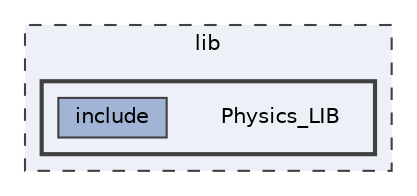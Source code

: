 digraph "D:/FCAI/GP/Codes/LIB/lib/Physics_LIB"
{
 // LATEX_PDF_SIZE
  bgcolor="transparent";
  edge [fontname=Helvetica,fontsize=10,labelfontname=Helvetica,labelfontsize=10];
  node [fontname=Helvetica,fontsize=10,shape=box,height=0.2,width=0.4];
  compound=true
  subgraph clusterdir_97aefd0d527b934f1d99a682da8fe6a9 {
    graph [ bgcolor="#edf0f7", pencolor="grey25", label="lib", fontname=Helvetica,fontsize=10 style="filled,dashed", URL="dir_97aefd0d527b934f1d99a682da8fe6a9.html",tooltip=""]
  subgraph clusterdir_787acaf64017d5641c64393bd64682c4 {
    graph [ bgcolor="#edf0f7", pencolor="grey25", label="", fontname=Helvetica,fontsize=10 style="filled,bold", URL="dir_787acaf64017d5641c64393bd64682c4.html",tooltip=""]
    dir_787acaf64017d5641c64393bd64682c4 [shape=plaintext, label="Physics_LIB"];
  dir_d321b0b895e1a727907b7602d8e7d9be [label="include", fillcolor="#a2b4d6", color="grey25", style="filled", URL="dir_d321b0b895e1a727907b7602d8e7d9be.html",tooltip=""];
  }
  }
}

